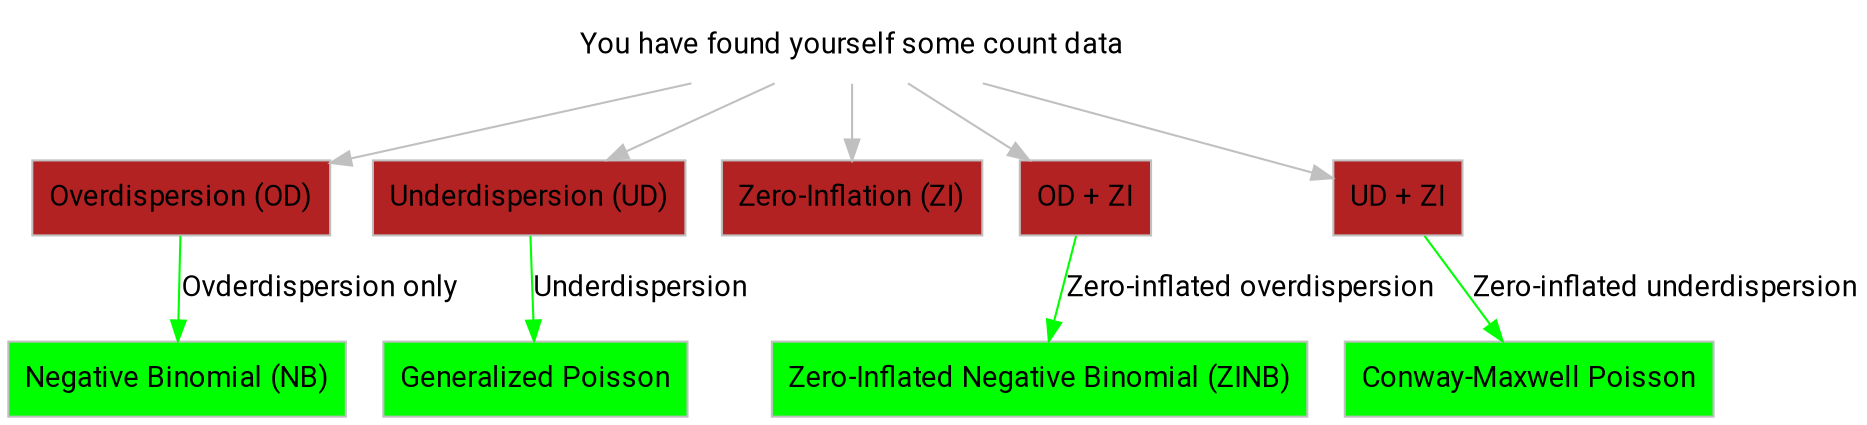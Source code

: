 digraph decisiontree {

graph [layout = dot]

################################
#### Global node attributes ####
################################
node [shape = rectangle,
      style = filled,
      color = grey,
      fontname = "Roboto"]
edge [fontname = "Roboto"]

node [fillcolor = white]
start [label = "You have found yourself some count data",
       shape = plaintext]

################################
#### First step             ####
################################
node [fillcolor = firebrick]
od [label = "Overdispersion (OD)"]
ud [label = "Underdispersion (UD)"]
zi [label = "Zero-Inflation (ZI)"]
odzi [label = "OD + ZI"]
udzi [label = "UD + ZI"]

node [fillcolor = orange]

edge [color = grey]
start -> {od ud zi odzi udzi}

node [fillcolor = green]
nbin [label = "Negative Binomial (NB)"]
znbin [label = "Zero-Inflated Negative Binomial (ZINB)"]
gpois [label = "Generalized Poisson"]
cmp [label = "Conway-Maxwell Poisson"]

edge [color = green]
od -> nbin [label = "Ovderdispersion only"]
ud -> gpois [label = "Underdispersion"]
odzi -> znbin [label = "Zero-inflated overdispersion"]
udzi -> cmp [label = "Zero-inflated underdispersion"]
}
